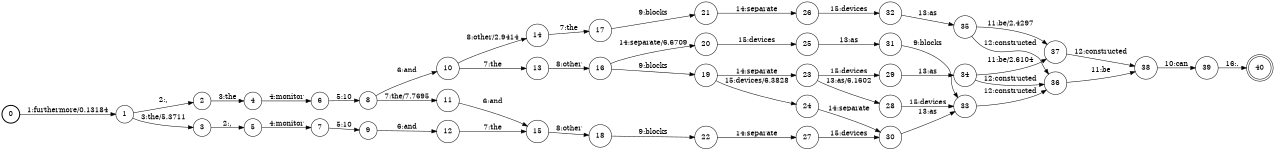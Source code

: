 digraph FST {
rankdir = LR;
size = "8.5,11";
label = "";
center = 1;
orientation = Portrait;
ranksep = "0.4";
nodesep = "0.25";
0 [label = "0", shape = circle, style = bold, fontsize = 14]
	0 -> 1 [label = "1:furthermore/0.13184", fontsize = 14];
1 [label = "1", shape = circle, style = solid, fontsize = 14]
	1 -> 2 [label = "2:,", fontsize = 14];
	1 -> 3 [label = "3:the/5.3711", fontsize = 14];
2 [label = "2", shape = circle, style = solid, fontsize = 14]
	2 -> 4 [label = "3:the", fontsize = 14];
3 [label = "3", shape = circle, style = solid, fontsize = 14]
	3 -> 5 [label = "2:,", fontsize = 14];
4 [label = "4", shape = circle, style = solid, fontsize = 14]
	4 -> 6 [label = "4:monitor", fontsize = 14];
5 [label = "5", shape = circle, style = solid, fontsize = 14]
	5 -> 7 [label = "4:monitor", fontsize = 14];
6 [label = "6", shape = circle, style = solid, fontsize = 14]
	6 -> 8 [label = "5:10", fontsize = 14];
7 [label = "7", shape = circle, style = solid, fontsize = 14]
	7 -> 9 [label = "5:10", fontsize = 14];
8 [label = "8", shape = circle, style = solid, fontsize = 14]
	8 -> 11 [label = "7:the/7.7695", fontsize = 14];
	8 -> 10 [label = "6:and", fontsize = 14];
9 [label = "9", shape = circle, style = solid, fontsize = 14]
	9 -> 12 [label = "6:and", fontsize = 14];
10 [label = "10", shape = circle, style = solid, fontsize = 14]
	10 -> 13 [label = "7:the", fontsize = 14];
	10 -> 14 [label = "8:other/2.9414", fontsize = 14];
11 [label = "11", shape = circle, style = solid, fontsize = 14]
	11 -> 15 [label = "6:and", fontsize = 14];
12 [label = "12", shape = circle, style = solid, fontsize = 14]
	12 -> 15 [label = "7:the", fontsize = 14];
13 [label = "13", shape = circle, style = solid, fontsize = 14]
	13 -> 16 [label = "8:other", fontsize = 14];
14 [label = "14", shape = circle, style = solid, fontsize = 14]
	14 -> 17 [label = "7:the", fontsize = 14];
15 [label = "15", shape = circle, style = solid, fontsize = 14]
	15 -> 18 [label = "8:other", fontsize = 14];
16 [label = "16", shape = circle, style = solid, fontsize = 14]
	16 -> 19 [label = "9:blocks", fontsize = 14];
	16 -> 20 [label = "14:separate/6.6709", fontsize = 14];
17 [label = "17", shape = circle, style = solid, fontsize = 14]
	17 -> 21 [label = "9:blocks", fontsize = 14];
18 [label = "18", shape = circle, style = solid, fontsize = 14]
	18 -> 22 [label = "9:blocks", fontsize = 14];
19 [label = "19", shape = circle, style = solid, fontsize = 14]
	19 -> 23 [label = "14:separate", fontsize = 14];
	19 -> 24 [label = "15:devices/6.3828", fontsize = 14];
20 [label = "20", shape = circle, style = solid, fontsize = 14]
	20 -> 25 [label = "15:devices", fontsize = 14];
21 [label = "21", shape = circle, style = solid, fontsize = 14]
	21 -> 26 [label = "14:separate", fontsize = 14];
22 [label = "22", shape = circle, style = solid, fontsize = 14]
	22 -> 27 [label = "14:separate", fontsize = 14];
23 [label = "23", shape = circle, style = solid, fontsize = 14]
	23 -> 28 [label = "13:as/6.1602", fontsize = 14];
	23 -> 29 [label = "15:devices", fontsize = 14];
24 [label = "24", shape = circle, style = solid, fontsize = 14]
	24 -> 30 [label = "14:separate", fontsize = 14];
25 [label = "25", shape = circle, style = solid, fontsize = 14]
	25 -> 31 [label = "13:as", fontsize = 14];
26 [label = "26", shape = circle, style = solid, fontsize = 14]
	26 -> 32 [label = "15:devices", fontsize = 14];
27 [label = "27", shape = circle, style = solid, fontsize = 14]
	27 -> 30 [label = "15:devices", fontsize = 14];
28 [label = "28", shape = circle, style = solid, fontsize = 14]
	28 -> 33 [label = "15:devices", fontsize = 14];
29 [label = "29", shape = circle, style = solid, fontsize = 14]
	29 -> 34 [label = "13:as", fontsize = 14];
30 [label = "30", shape = circle, style = solid, fontsize = 14]
	30 -> 33 [label = "13:as", fontsize = 14];
31 [label = "31", shape = circle, style = solid, fontsize = 14]
	31 -> 33 [label = "9:blocks", fontsize = 14];
32 [label = "32", shape = circle, style = solid, fontsize = 14]
	32 -> 35 [label = "13:as", fontsize = 14];
33 [label = "33", shape = circle, style = solid, fontsize = 14]
	33 -> 36 [label = "12:constructed", fontsize = 14];
34 [label = "34", shape = circle, style = solid, fontsize = 14]
	34 -> 37 [label = "11:be/2.6104", fontsize = 14];
	34 -> 36 [label = "12:constructed", fontsize = 14];
35 [label = "35", shape = circle, style = solid, fontsize = 14]
	35 -> 37 [label = "11:be/2.4297", fontsize = 14];
	35 -> 36 [label = "12:constructed", fontsize = 14];
36 [label = "36", shape = circle, style = solid, fontsize = 14]
	36 -> 38 [label = "11:be", fontsize = 14];
37 [label = "37", shape = circle, style = solid, fontsize = 14]
	37 -> 38 [label = "12:constructed", fontsize = 14];
38 [label = "38", shape = circle, style = solid, fontsize = 14]
	38 -> 39 [label = "10:can", fontsize = 14];
39 [label = "39", shape = circle, style = solid, fontsize = 14]
	39 -> 40 [label = "16:.", fontsize = 14];
40 [label = "40", shape = doublecircle, style = solid, fontsize = 14]
}
